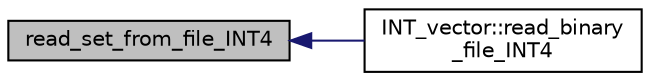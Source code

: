 digraph "read_set_from_file_INT4"
{
  edge [fontname="Helvetica",fontsize="10",labelfontname="Helvetica",labelfontsize="10"];
  node [fontname="Helvetica",fontsize="10",shape=record];
  rankdir="LR";
  Node7413 [label="read_set_from_file_INT4",height=0.2,width=0.4,color="black", fillcolor="grey75", style="filled", fontcolor="black"];
  Node7413 -> Node7414 [dir="back",color="midnightblue",fontsize="10",style="solid",fontname="Helvetica"];
  Node7414 [label="INT_vector::read_binary\l_file_INT4",height=0.2,width=0.4,color="black", fillcolor="white", style="filled",URL="$d0/de0/class_i_n_t__vector.html#a9dce169a497d15dcbf3f51726df20556"];
}
